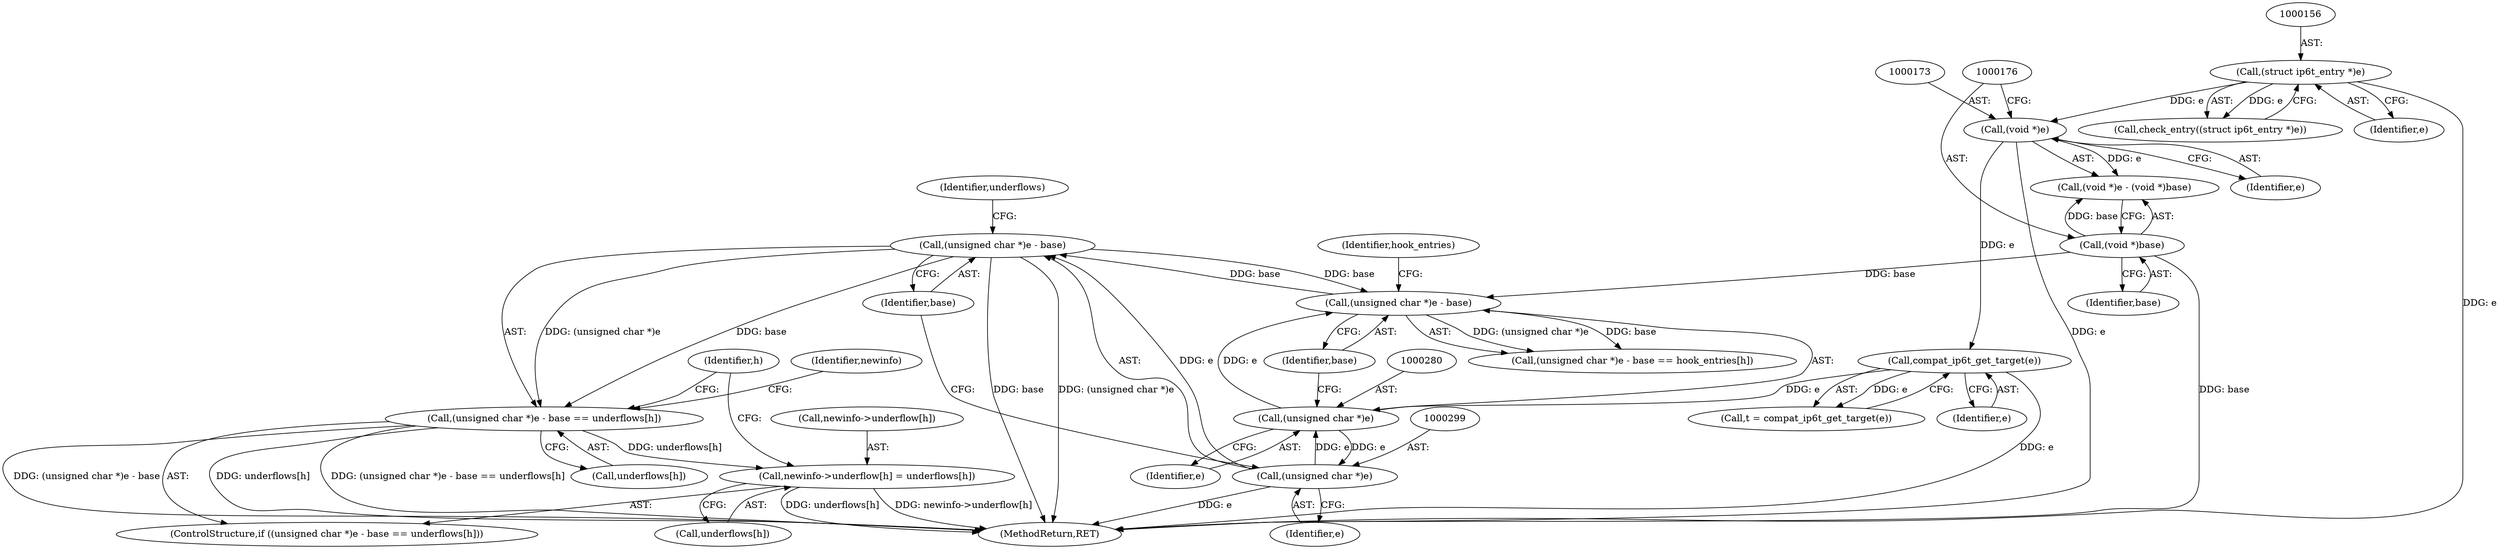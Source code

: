 digraph "0_linux_6e94e0cfb0887e4013b3b930fa6ab1fe6bb6ba91_3@array" {
"1000296" [label="(Call,(unsigned char *)e - base == underflows[h])"];
"1000297" [label="(Call,(unsigned char *)e - base)"];
"1000298" [label="(Call,(unsigned char *)e)"];
"1000279" [label="(Call,(unsigned char *)e)"];
"1000202" [label="(Call,compat_ip6t_get_target(e))"];
"1000172" [label="(Call,(void *)e)"];
"1000155" [label="(Call,(struct ip6t_entry *)e)"];
"1000278" [label="(Call,(unsigned char *)e - base)"];
"1000175" [label="(Call,(void *)base)"];
"1000305" [label="(Call,newinfo->underflow[h] = underflows[h])"];
"1000157" [label="(Identifier,e)"];
"1000281" [label="(Identifier,e)"];
"1000282" [label="(Identifier,base)"];
"1000301" [label="(Identifier,base)"];
"1000155" [label="(Call,(struct ip6t_entry *)e)"];
"1000174" [label="(Identifier,e)"];
"1000303" [label="(Identifier,underflows)"];
"1000200" [label="(Call,t = compat_ip6t_get_target(e))"];
"1000295" [label="(ControlStructure,if ((unsigned char *)e - base == underflows[h]))"];
"1000298" [label="(Call,(unsigned char *)e)"];
"1000302" [label="(Call,underflows[h])"];
"1000300" [label="(Identifier,e)"];
"1000274" [label="(Identifier,h)"];
"1000202" [label="(Call,compat_ip6t_get_target(e))"];
"1000203" [label="(Identifier,e)"];
"1000172" [label="(Call,(void *)e)"];
"1000311" [label="(Call,underflows[h])"];
"1000308" [label="(Identifier,newinfo)"];
"1000278" [label="(Call,(unsigned char *)e - base)"];
"1000171" [label="(Call,(void *)e - (void *)base)"];
"1000362" [label="(MethodReturn,RET)"];
"1000305" [label="(Call,newinfo->underflow[h] = underflows[h])"];
"1000279" [label="(Call,(unsigned char *)e)"];
"1000296" [label="(Call,(unsigned char *)e - base == underflows[h])"];
"1000297" [label="(Call,(unsigned char *)e - base)"];
"1000177" [label="(Identifier,base)"];
"1000284" [label="(Identifier,hook_entries)"];
"1000175" [label="(Call,(void *)base)"];
"1000154" [label="(Call,check_entry((struct ip6t_entry *)e))"];
"1000306" [label="(Call,newinfo->underflow[h])"];
"1000277" [label="(Call,(unsigned char *)e - base == hook_entries[h])"];
"1000296" -> "1000295"  [label="AST: "];
"1000296" -> "1000302"  [label="CFG: "];
"1000297" -> "1000296"  [label="AST: "];
"1000302" -> "1000296"  [label="AST: "];
"1000308" -> "1000296"  [label="CFG: "];
"1000274" -> "1000296"  [label="CFG: "];
"1000296" -> "1000362"  [label="DDG: underflows[h]"];
"1000296" -> "1000362"  [label="DDG: (unsigned char *)e - base == underflows[h]"];
"1000296" -> "1000362"  [label="DDG: (unsigned char *)e - base"];
"1000297" -> "1000296"  [label="DDG: (unsigned char *)e"];
"1000297" -> "1000296"  [label="DDG: base"];
"1000296" -> "1000305"  [label="DDG: underflows[h]"];
"1000297" -> "1000301"  [label="CFG: "];
"1000298" -> "1000297"  [label="AST: "];
"1000301" -> "1000297"  [label="AST: "];
"1000303" -> "1000297"  [label="CFG: "];
"1000297" -> "1000362"  [label="DDG: base"];
"1000297" -> "1000362"  [label="DDG: (unsigned char *)e"];
"1000297" -> "1000278"  [label="DDG: base"];
"1000298" -> "1000297"  [label="DDG: e"];
"1000278" -> "1000297"  [label="DDG: base"];
"1000298" -> "1000300"  [label="CFG: "];
"1000299" -> "1000298"  [label="AST: "];
"1000300" -> "1000298"  [label="AST: "];
"1000301" -> "1000298"  [label="CFG: "];
"1000298" -> "1000362"  [label="DDG: e"];
"1000298" -> "1000279"  [label="DDG: e"];
"1000279" -> "1000298"  [label="DDG: e"];
"1000279" -> "1000278"  [label="AST: "];
"1000279" -> "1000281"  [label="CFG: "];
"1000280" -> "1000279"  [label="AST: "];
"1000281" -> "1000279"  [label="AST: "];
"1000282" -> "1000279"  [label="CFG: "];
"1000279" -> "1000278"  [label="DDG: e"];
"1000202" -> "1000279"  [label="DDG: e"];
"1000202" -> "1000200"  [label="AST: "];
"1000202" -> "1000203"  [label="CFG: "];
"1000203" -> "1000202"  [label="AST: "];
"1000200" -> "1000202"  [label="CFG: "];
"1000202" -> "1000362"  [label="DDG: e"];
"1000202" -> "1000200"  [label="DDG: e"];
"1000172" -> "1000202"  [label="DDG: e"];
"1000172" -> "1000171"  [label="AST: "];
"1000172" -> "1000174"  [label="CFG: "];
"1000173" -> "1000172"  [label="AST: "];
"1000174" -> "1000172"  [label="AST: "];
"1000176" -> "1000172"  [label="CFG: "];
"1000172" -> "1000362"  [label="DDG: e"];
"1000172" -> "1000171"  [label="DDG: e"];
"1000155" -> "1000172"  [label="DDG: e"];
"1000155" -> "1000154"  [label="AST: "];
"1000155" -> "1000157"  [label="CFG: "];
"1000156" -> "1000155"  [label="AST: "];
"1000157" -> "1000155"  [label="AST: "];
"1000154" -> "1000155"  [label="CFG: "];
"1000155" -> "1000362"  [label="DDG: e"];
"1000155" -> "1000154"  [label="DDG: e"];
"1000278" -> "1000277"  [label="AST: "];
"1000278" -> "1000282"  [label="CFG: "];
"1000282" -> "1000278"  [label="AST: "];
"1000284" -> "1000278"  [label="CFG: "];
"1000278" -> "1000277"  [label="DDG: (unsigned char *)e"];
"1000278" -> "1000277"  [label="DDG: base"];
"1000175" -> "1000278"  [label="DDG: base"];
"1000175" -> "1000171"  [label="AST: "];
"1000175" -> "1000177"  [label="CFG: "];
"1000176" -> "1000175"  [label="AST: "];
"1000177" -> "1000175"  [label="AST: "];
"1000171" -> "1000175"  [label="CFG: "];
"1000175" -> "1000362"  [label="DDG: base"];
"1000175" -> "1000171"  [label="DDG: base"];
"1000305" -> "1000295"  [label="AST: "];
"1000305" -> "1000311"  [label="CFG: "];
"1000306" -> "1000305"  [label="AST: "];
"1000311" -> "1000305"  [label="AST: "];
"1000274" -> "1000305"  [label="CFG: "];
"1000305" -> "1000362"  [label="DDG: underflows[h]"];
"1000305" -> "1000362"  [label="DDG: newinfo->underflow[h]"];
}
